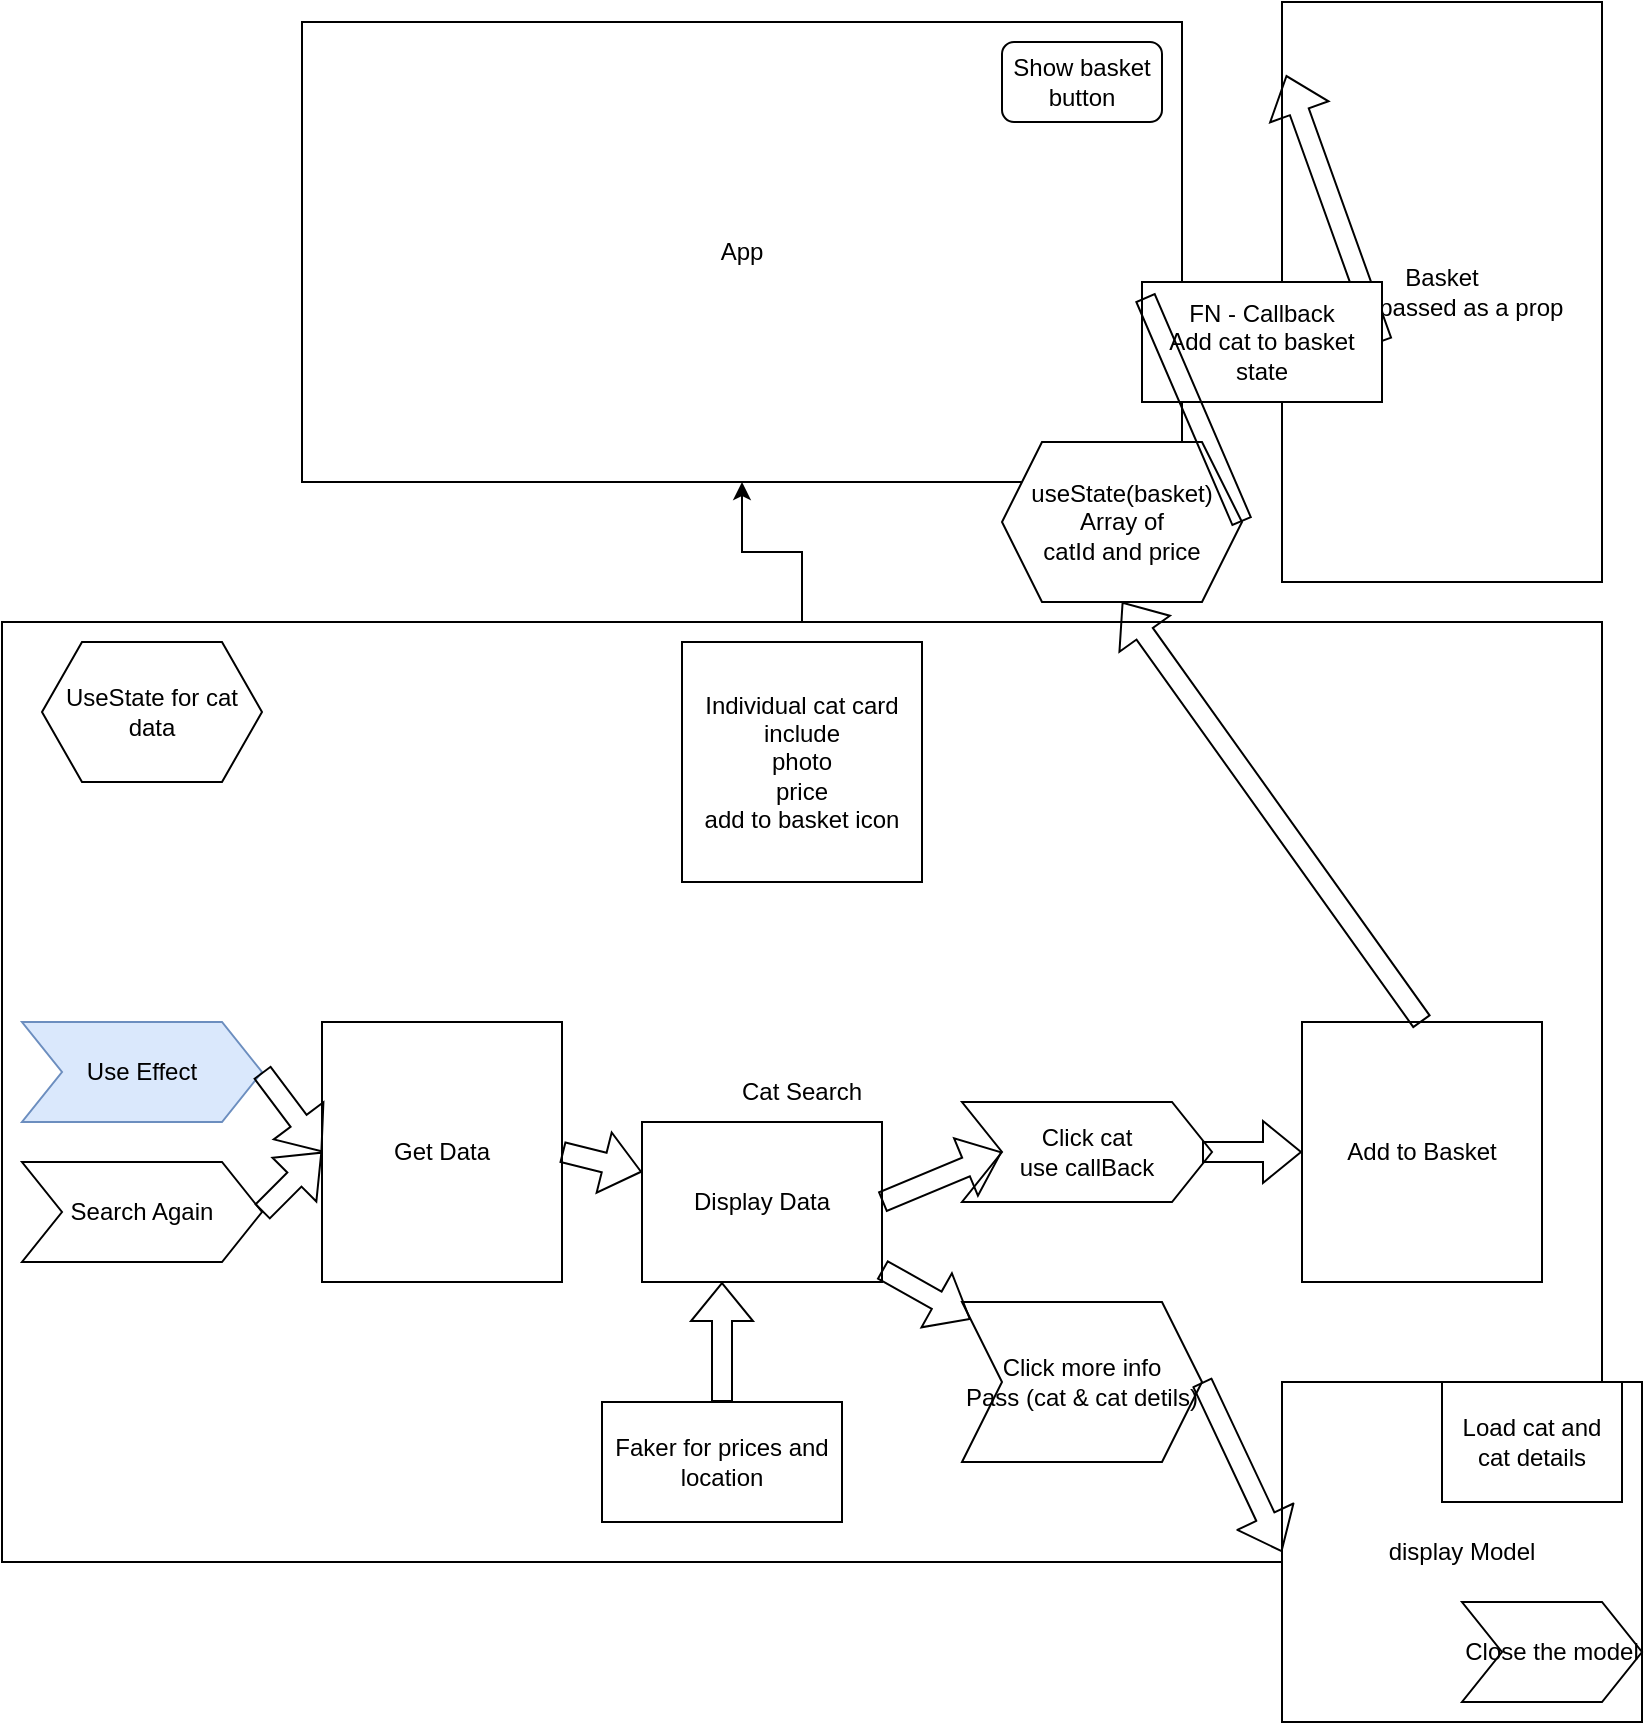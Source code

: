 <mxfile>
    <diagram id="4QLZkowvjsxWIg_K8Mz_" name="Page-1">
        <mxGraphModel dx="1116" dy="535" grid="1" gridSize="10" guides="1" tooltips="1" connect="1" arrows="1" fold="1" page="1" pageScale="1" pageWidth="827" pageHeight="1169" math="0" shadow="0">
            <root>
                <mxCell id="0"/>
                <mxCell id="1" parent="0"/>
                <mxCell id="TCIlKgK15rvMpgmdI_dN-1" value="App" style="rounded=0;whiteSpace=wrap;html=1;" parent="1" vertex="1">
                    <mxGeometry x="150" y="20" width="440" height="230" as="geometry"/>
                </mxCell>
                <mxCell id="TCIlKgK15rvMpgmdI_dN-27" value="" style="edgeStyle=orthogonalEdgeStyle;rounded=0;orthogonalLoop=1;jettySize=auto;html=1;" parent="1" source="TCIlKgK15rvMpgmdI_dN-2" target="TCIlKgK15rvMpgmdI_dN-1" edge="1">
                    <mxGeometry relative="1" as="geometry"/>
                </mxCell>
                <mxCell id="TCIlKgK15rvMpgmdI_dN-2" value="Cat Search" style="rounded=0;whiteSpace=wrap;html=1;" parent="1" vertex="1">
                    <mxGeometry y="320" width="800" height="470" as="geometry"/>
                </mxCell>
                <mxCell id="TCIlKgK15rvMpgmdI_dN-3" value="Display Data" style="rounded=0;whiteSpace=wrap;html=1;" parent="1" vertex="1">
                    <mxGeometry x="320" y="570" width="120" height="80" as="geometry"/>
                </mxCell>
                <mxCell id="TCIlKgK15rvMpgmdI_dN-4" value="Get Data" style="rounded=0;whiteSpace=wrap;html=1;" parent="1" vertex="1">
                    <mxGeometry x="160" y="520" width="120" height="130" as="geometry"/>
                </mxCell>
                <mxCell id="TCIlKgK15rvMpgmdI_dN-8" value="Click cat&lt;br&gt;use callBack" style="shape=step;perimeter=stepPerimeter;whiteSpace=wrap;html=1;fixedSize=1;" parent="1" vertex="1">
                    <mxGeometry x="480" y="560" width="125" height="50" as="geometry"/>
                </mxCell>
                <mxCell id="TCIlKgK15rvMpgmdI_dN-9" value="Use Effect" style="shape=step;perimeter=stepPerimeter;whiteSpace=wrap;html=1;fixedSize=1;fillColor=#dae8fc;strokeColor=#6c8ebf;" parent="1" vertex="1">
                    <mxGeometry x="10" y="520" width="120" height="50" as="geometry"/>
                </mxCell>
                <mxCell id="TCIlKgK15rvMpgmdI_dN-11" value="Search Again" style="shape=step;perimeter=stepPerimeter;whiteSpace=wrap;html=1;fixedSize=1;" parent="1" vertex="1">
                    <mxGeometry x="10" y="590" width="120" height="50" as="geometry"/>
                </mxCell>
                <mxCell id="TCIlKgK15rvMpgmdI_dN-14" value="Add to Basket" style="rounded=0;whiteSpace=wrap;html=1;" parent="1" vertex="1">
                    <mxGeometry x="650" y="520" width="120" height="130" as="geometry"/>
                </mxCell>
                <mxCell id="TCIlKgK15rvMpgmdI_dN-15" value="Basket&lt;br&gt;state passed as a prop" style="rounded=0;whiteSpace=wrap;html=1;" parent="1" vertex="1">
                    <mxGeometry x="640" y="10" width="160" height="290" as="geometry"/>
                </mxCell>
                <mxCell id="TCIlKgK15rvMpgmdI_dN-16" value="useState(basket)&lt;br&gt;Array of&lt;br&gt;catId and price" style="shape=hexagon;perimeter=hexagonPerimeter2;whiteSpace=wrap;html=1;fixedSize=1;" parent="1" vertex="1">
                    <mxGeometry x="500" y="230" width="120" height="80" as="geometry"/>
                </mxCell>
                <mxCell id="TCIlKgK15rvMpgmdI_dN-17" value="" style="shape=flexArrow;endArrow=classic;html=1;rounded=0;exitX=1;exitY=0.5;exitDx=0;exitDy=0;" parent="1" source="TCIlKgK15rvMpgmdI_dN-4" target="TCIlKgK15rvMpgmdI_dN-3" edge="1">
                    <mxGeometry width="50" height="50" relative="1" as="geometry">
                        <mxPoint x="300" y="630" as="sourcePoint"/>
                        <mxPoint x="350" y="580" as="targetPoint"/>
                    </mxGeometry>
                </mxCell>
                <mxCell id="TCIlKgK15rvMpgmdI_dN-18" value="Faker for prices and location" style="rounded=0;whiteSpace=wrap;html=1;" parent="1" vertex="1">
                    <mxGeometry x="300" y="710" width="120" height="60" as="geometry"/>
                </mxCell>
                <mxCell id="TCIlKgK15rvMpgmdI_dN-19" value="" style="shape=flexArrow;endArrow=classic;html=1;rounded=0;exitX=0.5;exitY=0;exitDx=0;exitDy=0;" parent="1" source="TCIlKgK15rvMpgmdI_dN-18" edge="1">
                    <mxGeometry width="50" height="50" relative="1" as="geometry">
                        <mxPoint x="300" y="630" as="sourcePoint"/>
                        <mxPoint x="360" y="650" as="targetPoint"/>
                    </mxGeometry>
                </mxCell>
                <mxCell id="TCIlKgK15rvMpgmdI_dN-20" value="" style="shape=flexArrow;endArrow=classic;html=1;rounded=0;entryX=0;entryY=0.5;entryDx=0;entryDy=0;exitX=1;exitY=0.5;exitDx=0;exitDy=0;" parent="1" source="TCIlKgK15rvMpgmdI_dN-3" target="TCIlKgK15rvMpgmdI_dN-8" edge="1">
                    <mxGeometry width="50" height="50" relative="1" as="geometry">
                        <mxPoint x="300" y="610" as="sourcePoint"/>
                        <mxPoint x="350" y="560" as="targetPoint"/>
                    </mxGeometry>
                </mxCell>
                <mxCell id="TCIlKgK15rvMpgmdI_dN-21" value="" style="shape=flexArrow;endArrow=classic;html=1;rounded=0;exitX=1;exitY=0.5;exitDx=0;exitDy=0;entryX=0;entryY=0.5;entryDx=0;entryDy=0;" parent="1" source="TCIlKgK15rvMpgmdI_dN-9" target="TCIlKgK15rvMpgmdI_dN-4" edge="1">
                    <mxGeometry width="50" height="50" relative="1" as="geometry">
                        <mxPoint x="300" y="610" as="sourcePoint"/>
                        <mxPoint x="350" y="560" as="targetPoint"/>
                    </mxGeometry>
                </mxCell>
                <mxCell id="TCIlKgK15rvMpgmdI_dN-22" value="" style="shape=flexArrow;endArrow=classic;html=1;rounded=0;exitX=1;exitY=0.5;exitDx=0;exitDy=0;entryX=0;entryY=0.5;entryDx=0;entryDy=0;" parent="1" source="TCIlKgK15rvMpgmdI_dN-11" target="TCIlKgK15rvMpgmdI_dN-4" edge="1">
                    <mxGeometry width="50" height="50" relative="1" as="geometry">
                        <mxPoint x="140" y="555" as="sourcePoint"/>
                        <mxPoint x="150" y="590" as="targetPoint"/>
                    </mxGeometry>
                </mxCell>
                <mxCell id="TCIlKgK15rvMpgmdI_dN-23" value="" style="shape=flexArrow;endArrow=classic;html=1;rounded=0;entryX=0;entryY=0.5;entryDx=0;entryDy=0;" parent="1" target="TCIlKgK15rvMpgmdI_dN-14" edge="1">
                    <mxGeometry width="50" height="50" relative="1" as="geometry">
                        <mxPoint x="600" y="585" as="sourcePoint"/>
                        <mxPoint x="350" y="560" as="targetPoint"/>
                    </mxGeometry>
                </mxCell>
                <mxCell id="TCIlKgK15rvMpgmdI_dN-24" value="" style="shape=flexArrow;endArrow=classic;html=1;rounded=0;entryX=0.013;entryY=0.126;entryDx=0;entryDy=0;entryPerimeter=0;exitX=1;exitY=0.5;exitDx=0;exitDy=0;startArrow=none;" parent="1" source="TCIlKgK15rvMpgmdI_dN-7" target="TCIlKgK15rvMpgmdI_dN-15" edge="1">
                    <mxGeometry width="50" height="50" relative="1" as="geometry">
                        <mxPoint x="300" y="210" as="sourcePoint"/>
                        <mxPoint x="350" y="160" as="targetPoint"/>
                    </mxGeometry>
                </mxCell>
                <mxCell id="TCIlKgK15rvMpgmdI_dN-25" value="Individual cat card&lt;br&gt;include&lt;br&gt;photo&lt;br&gt;price&lt;br&gt;add to basket icon" style="whiteSpace=wrap;html=1;aspect=fixed;" parent="1" vertex="1">
                    <mxGeometry x="340" y="330" width="120" height="120" as="geometry"/>
                </mxCell>
                <mxCell id="9ifzcNWyO4daMHC8aCRS-1" value="" style="shape=flexArrow;endArrow=classic;html=1;rounded=0;exitX=0.5;exitY=0;exitDx=0;exitDy=0;entryX=0.5;entryY=1;entryDx=0;entryDy=0;" parent="1" source="TCIlKgK15rvMpgmdI_dN-14" target="TCIlKgK15rvMpgmdI_dN-16" edge="1">
                    <mxGeometry width="50" height="50" relative="1" as="geometry">
                        <mxPoint x="685" y="460" as="sourcePoint"/>
                        <mxPoint x="560" y="360" as="targetPoint"/>
                    </mxGeometry>
                </mxCell>
                <mxCell id="9ifzcNWyO4daMHC8aCRS-2" value="Show basket button" style="rounded=1;whiteSpace=wrap;html=1;" parent="1" vertex="1">
                    <mxGeometry x="500" y="30" width="80" height="40" as="geometry"/>
                </mxCell>
                <mxCell id="9ifzcNWyO4daMHC8aCRS-3" value="UseState for cat data" style="shape=hexagon;perimeter=hexagonPerimeter2;whiteSpace=wrap;html=1;fixedSize=1;" parent="1" vertex="1">
                    <mxGeometry x="20" y="330" width="110" height="70" as="geometry"/>
                </mxCell>
                <mxCell id="TCIlKgK15rvMpgmdI_dN-7" value="FN - Callback&lt;br&gt;Add cat to basket state" style="rounded=0;whiteSpace=wrap;html=1;" parent="1" vertex="1">
                    <mxGeometry x="570" y="150" width="120" height="60" as="geometry"/>
                </mxCell>
                <mxCell id="2" value="" style="shape=flexArrow;endArrow=none;html=1;rounded=0;entryX=0.013;entryY=0.126;entryDx=0;entryDy=0;entryPerimeter=0;exitX=1;exitY=0.5;exitDx=0;exitDy=0;" parent="1" source="TCIlKgK15rvMpgmdI_dN-16" target="TCIlKgK15rvMpgmdI_dN-7" edge="1">
                    <mxGeometry width="50" height="50" relative="1" as="geometry">
                        <mxPoint x="620" y="270" as="sourcePoint"/>
                        <mxPoint x="642.08" y="46.54" as="targetPoint"/>
                    </mxGeometry>
                </mxCell>
                <mxCell id="3" value="Click more info&lt;br&gt;Pass (cat &amp;amp; cat detils)" style="shape=step;perimeter=stepPerimeter;whiteSpace=wrap;html=1;fixedSize=1;" vertex="1" parent="1">
                    <mxGeometry x="480" y="660" width="120" height="80" as="geometry"/>
                </mxCell>
                <mxCell id="4" value="display Model" style="rounded=0;whiteSpace=wrap;html=1;" vertex="1" parent="1">
                    <mxGeometry x="640" y="700" width="180" height="170" as="geometry"/>
                </mxCell>
                <mxCell id="5" value="Load cat and cat details" style="rounded=0;whiteSpace=wrap;html=1;" vertex="1" parent="1">
                    <mxGeometry x="720" y="700" width="90" height="60" as="geometry"/>
                </mxCell>
                <mxCell id="6" value="Close the model" style="shape=step;perimeter=stepPerimeter;whiteSpace=wrap;html=1;fixedSize=1;" vertex="1" parent="1">
                    <mxGeometry x="730" y="810" width="90" height="50" as="geometry"/>
                </mxCell>
                <mxCell id="7" value="" style="shape=flexArrow;endArrow=classic;html=1;rounded=0;" edge="1" parent="1" source="TCIlKgK15rvMpgmdI_dN-3" target="3">
                    <mxGeometry width="50" height="50" relative="1" as="geometry">
                        <mxPoint x="370" y="720" as="sourcePoint"/>
                        <mxPoint x="370" y="660" as="targetPoint"/>
                    </mxGeometry>
                </mxCell>
                <mxCell id="8" value="" style="shape=flexArrow;endArrow=classic;html=1;entryX=0;entryY=0.5;entryDx=0;entryDy=0;exitX=1;exitY=0.5;exitDx=0;exitDy=0;" edge="1" parent="1" source="3" target="4">
                    <mxGeometry width="50" height="50" relative="1" as="geometry">
                        <mxPoint x="530" y="870" as="sourcePoint"/>
                        <mxPoint x="580" y="820" as="targetPoint"/>
                    </mxGeometry>
                </mxCell>
            </root>
        </mxGraphModel>
    </diagram>
</mxfile>